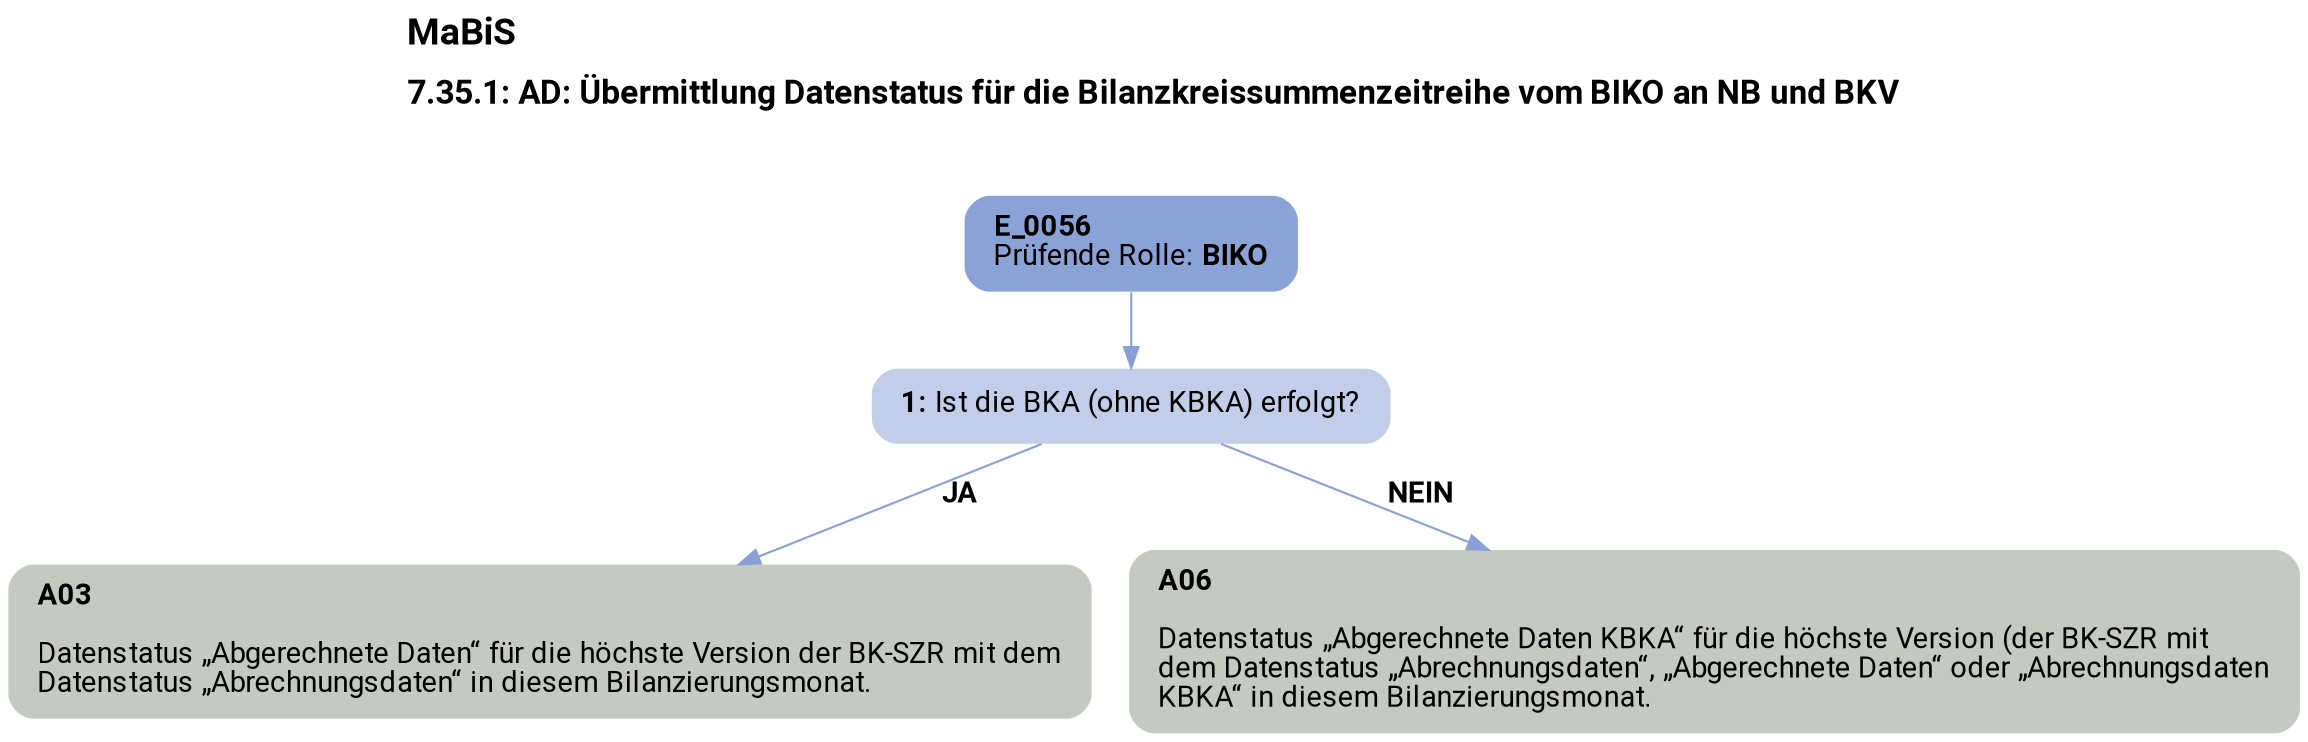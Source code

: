 digraph D {
    labelloc="t";
    label=<<B><FONT POINT-SIZE="18">MaBiS</FONT></B><BR align="left"/><BR/><B><FONT POINT-SIZE="16">7.35.1: AD: Übermittlung Datenstatus für die Bilanzkreissummenzeitreihe vom BIKO an NB und BKV</FONT></B><BR align="left"/><BR/><BR/><BR/>>;
    ratio="compress";
    concentrate=true;
    pack=true;
    rankdir=TB;
    packmode="array";
    size="20,20";
    fontsize=12;
    "Start" [margin="0.2,0.12", shape=box, style="filled,rounded", penwidth=0.0, fillcolor="#8ba2d7", label=<<B>E_0056</B><BR align="left"/><FONT>Prüfende Rolle: <B>BIKO</B></FONT><BR align="center"/>>, fontname="Roboto, sans-serif"];
    "1" [margin="0.2,0.12", shape=box, style="filled,rounded", penwidth=0.0, fillcolor="#c2cee9", label=<<B>1: </B>Ist die BKA (ohne KBKA) erfolgt?<BR align="left"/>>, fontname="Roboto, sans-serif"];
    "A03" [margin="0.2,0.12", shape=box, style="filled,rounded", penwidth=0.0, fillcolor="#c4cac1", label=<<B>A03</B><BR align="left"/><BR align="left"/><FONT>Datenstatus „Abgerechnete Daten“ für die höchste Version der BK-SZR mit dem<BR align="left"/>Datenstatus „Abrechnungsdaten“ in diesem Bilanzierungsmonat.<BR align="left"/></FONT>>, fontname="Roboto, sans-serif"];
    "A06" [margin="0.2,0.12", shape=box, style="filled,rounded", penwidth=0.0, fillcolor="#c4cac1", label=<<B>A06</B><BR align="left"/><BR align="left"/><FONT>Datenstatus „Abgerechnete Daten KBKA“ für die höchste Version (der BK-SZR mit<BR align="left"/>dem Datenstatus „Abrechnungsdaten“, „Abgerechnete Daten“ oder „Abrechnungsdaten<BR align="left"/>KBKA“ in diesem Bilanzierungsmonat.<BR align="left"/></FONT>>, fontname="Roboto, sans-serif"];

    "Start" -> "1" [color="#88a0d6"];
    "1" -> "A03" [label=<<B>JA</B>>, color="#88a0d6", fontname="Roboto, sans-serif"];
    "1" -> "A06" [label=<<B>NEIN</B>>, color="#88a0d6", fontname="Roboto, sans-serif"];

    bgcolor="transparent";
fontname="Roboto, sans-serif";
}